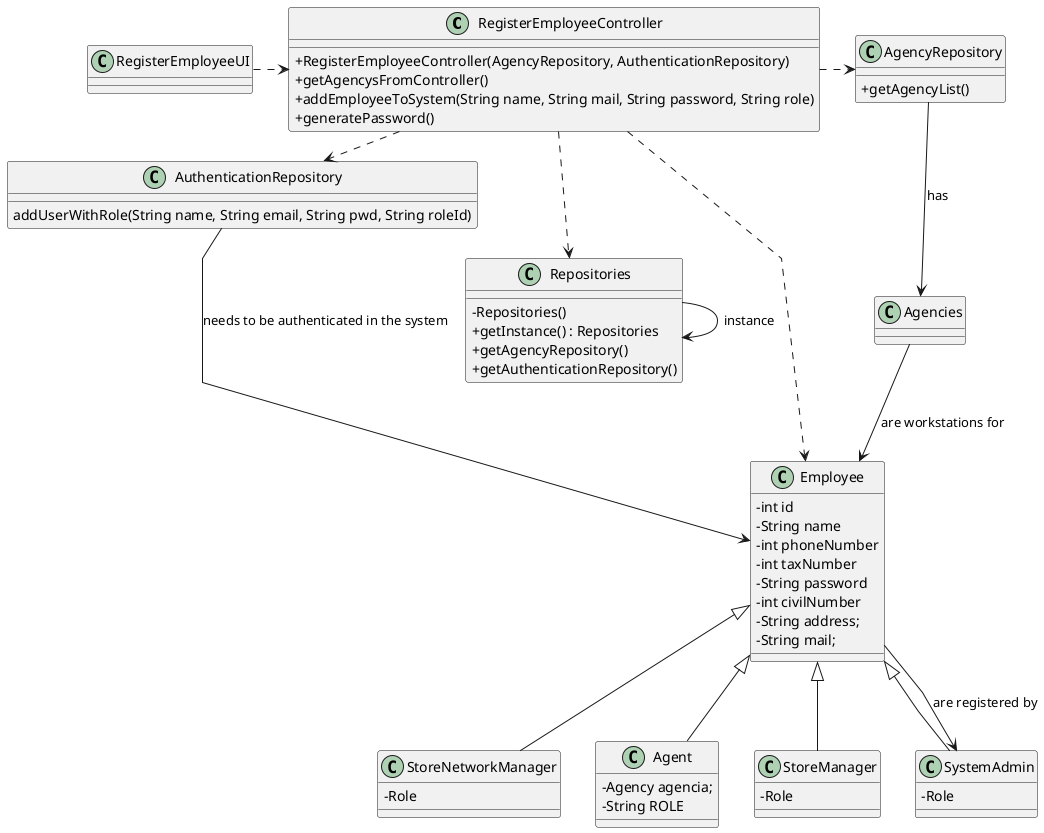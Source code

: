 @startuml
'skinparam monochrome true
skinparam packageStyle rectangle
skinparam shadowing false
skinparam linetype polyline
'skinparam linetype orto

skinparam classAttributeIconSize 0

'left to right direction

class "RegisterEmployeeController" as ctrl{


    + RegisterEmployeeController(AgencyRepository, AuthenticationRepository)
    + getAgencysFromController()
    + addEmployeeToSystem(String name, String mail, String password, String role)
    + generatePassword()



}

class AgencyRepository {
    + getAgencyList()
}
class AuthenticationRepository {
    addUserWithRole(String name, String email, String pwd, String roleId)
}




class StoreNetworkManager {
    -Role
}


class Agent {
    -Agency agencia;
    -String ROLE
}


class StoreManager {
-Role

}
class SystemAdmin {
-Role

}

class Employee {
         -int id
         -String name
         -int phoneNumber
         -int taxNumber
         -String password
         -int civilNumber
         -String address;
         -String mail;
}

class RegisterEmployeeUI {
}

class Repositories {
    - Repositories()
    + getInstance() : Repositories
    + getAgencyRepository()
    + getAuthenticationRepository()
}



RegisterEmployeeUI .> ctrl

ctrl .> AuthenticationRepository
ctrl .> AgencyRepository
ctrl .-> Repositories
ctrl .-> Employee

class Agent extends Employee
class StoreManager extends Employee
class StoreNetworkManager extends Employee
class SystemAdmin extends Employee


Repositories -> Repositories : instance

AgencyRepository --> Agencies : has
Agencies --> Employee : are workstations for
AuthenticationRepository --> Employee : needs to be authenticated in the system

Employee --> SystemAdmin : are registered by

@enduml
